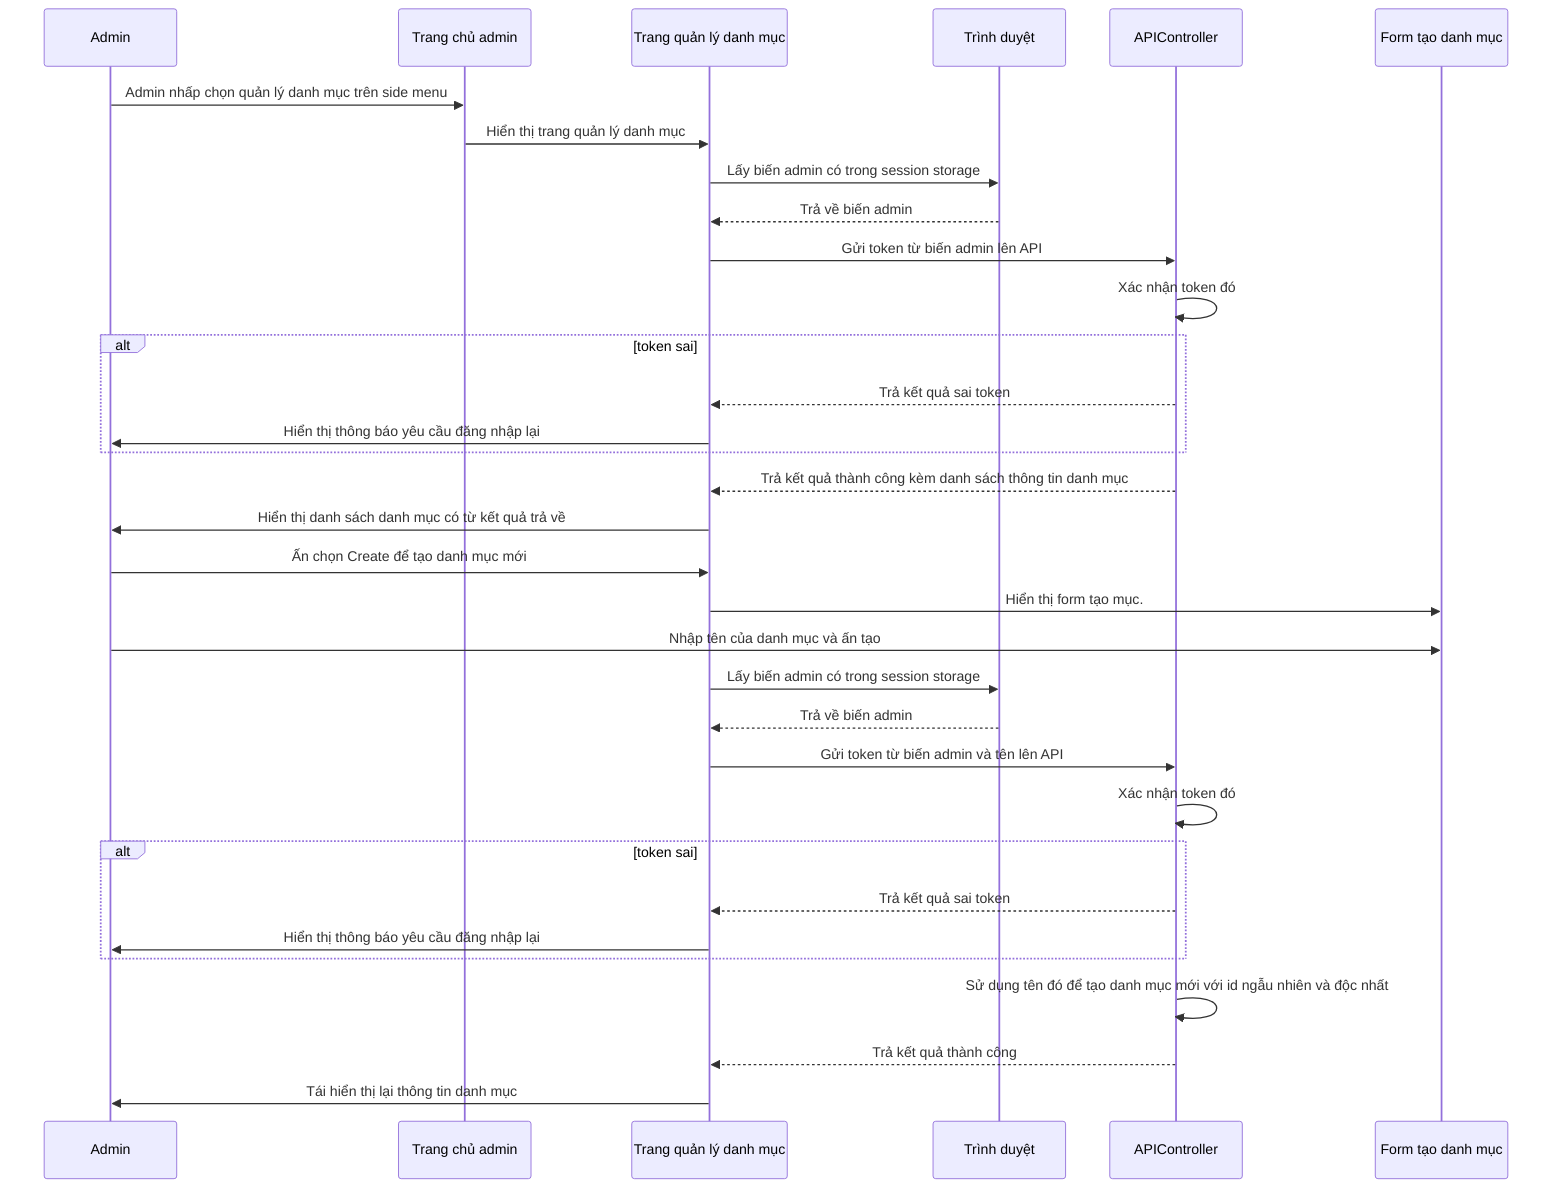 sequenceDiagram
    Admin ->> Trang chủ admin: Admin nhấp chọn quản lý danh mục trên side menu
    Trang chủ admin ->> Trang quản lý danh mục: Hiển thị trang quản lý danh mục
    Trang quản lý danh mục ->> Trình duyệt: Lấy biến admin có trong session storage
    Trình duyệt -->> Trang quản lý danh mục: Trả về biến admin
    Trang quản lý danh mục ->> APIController: Gửi token từ biến admin lên API
    APIController ->> APIController: Xác nhận token đó
    alt token sai
    APIController -->> Trang quản lý danh mục: Trả kết quả sai token
   Trang quản lý danh mục ->> Admin: Hiển thị thông báo yêu cầu đăng nhập lại
    end
    APIController -->> Trang quản lý danh mục: Trả kết quả thành công kèm danh sách thông tin danh mục
    Trang quản lý danh mục ->> Admin: Hiển thị danh sách danh mục có từ kết quả trả về
    Admin ->> Trang quản lý danh mục: Ấn chọn Create để tạo danh mục mới
    Trang quản lý danh mục  ->> Form tạo danh mục: Hiển thị form tạo mục.
    Admin ->> Form tạo danh mục: Nhập tên của danh mục và ấn tạo
    Trang quản lý danh mục ->> Trình duyệt: Lấy biến admin có trong session storage
    Trình duyệt -->> Trang quản lý danh mục: Trả về biến admin
    Trang quản lý danh mục ->> APIController: Gửi token từ biến admin và tên lên API
    APIController ->> APIController: Xác nhận token đó
     alt token sai
    APIController -->> Trang quản lý danh mục: Trả kết quả sai token
    Trang quản lý danh mục ->> Admin: Hiển thị thông báo yêu cầu đăng nhập lại
    end
    APIController ->> APIController: Sử dụng tên đó để tạo danh mục mới với id ngẫu nhiên và độc nhất
    APIController -->> Trang quản lý danh mục: Trả kết quả thành công
    Trang quản lý danh mục ->> Admin: Tái hiển thị lại thông tin danh mục